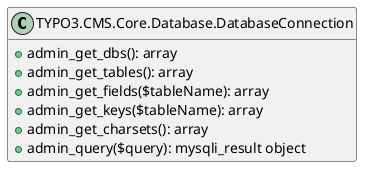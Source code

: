 @startuml
set namespaceSeparator none
hide empty members
hide empty methods

class TYPO3.CMS.Core.Database.DatabaseConnection {
	+admin_get_dbs(): array
	+admin_get_tables(): array
	+admin_get_fields($tableName): array
	+admin_get_keys($tableName): array
	+admin_get_charsets(): array
	+admin_query($query): mysqli_result object
}
@enduml
